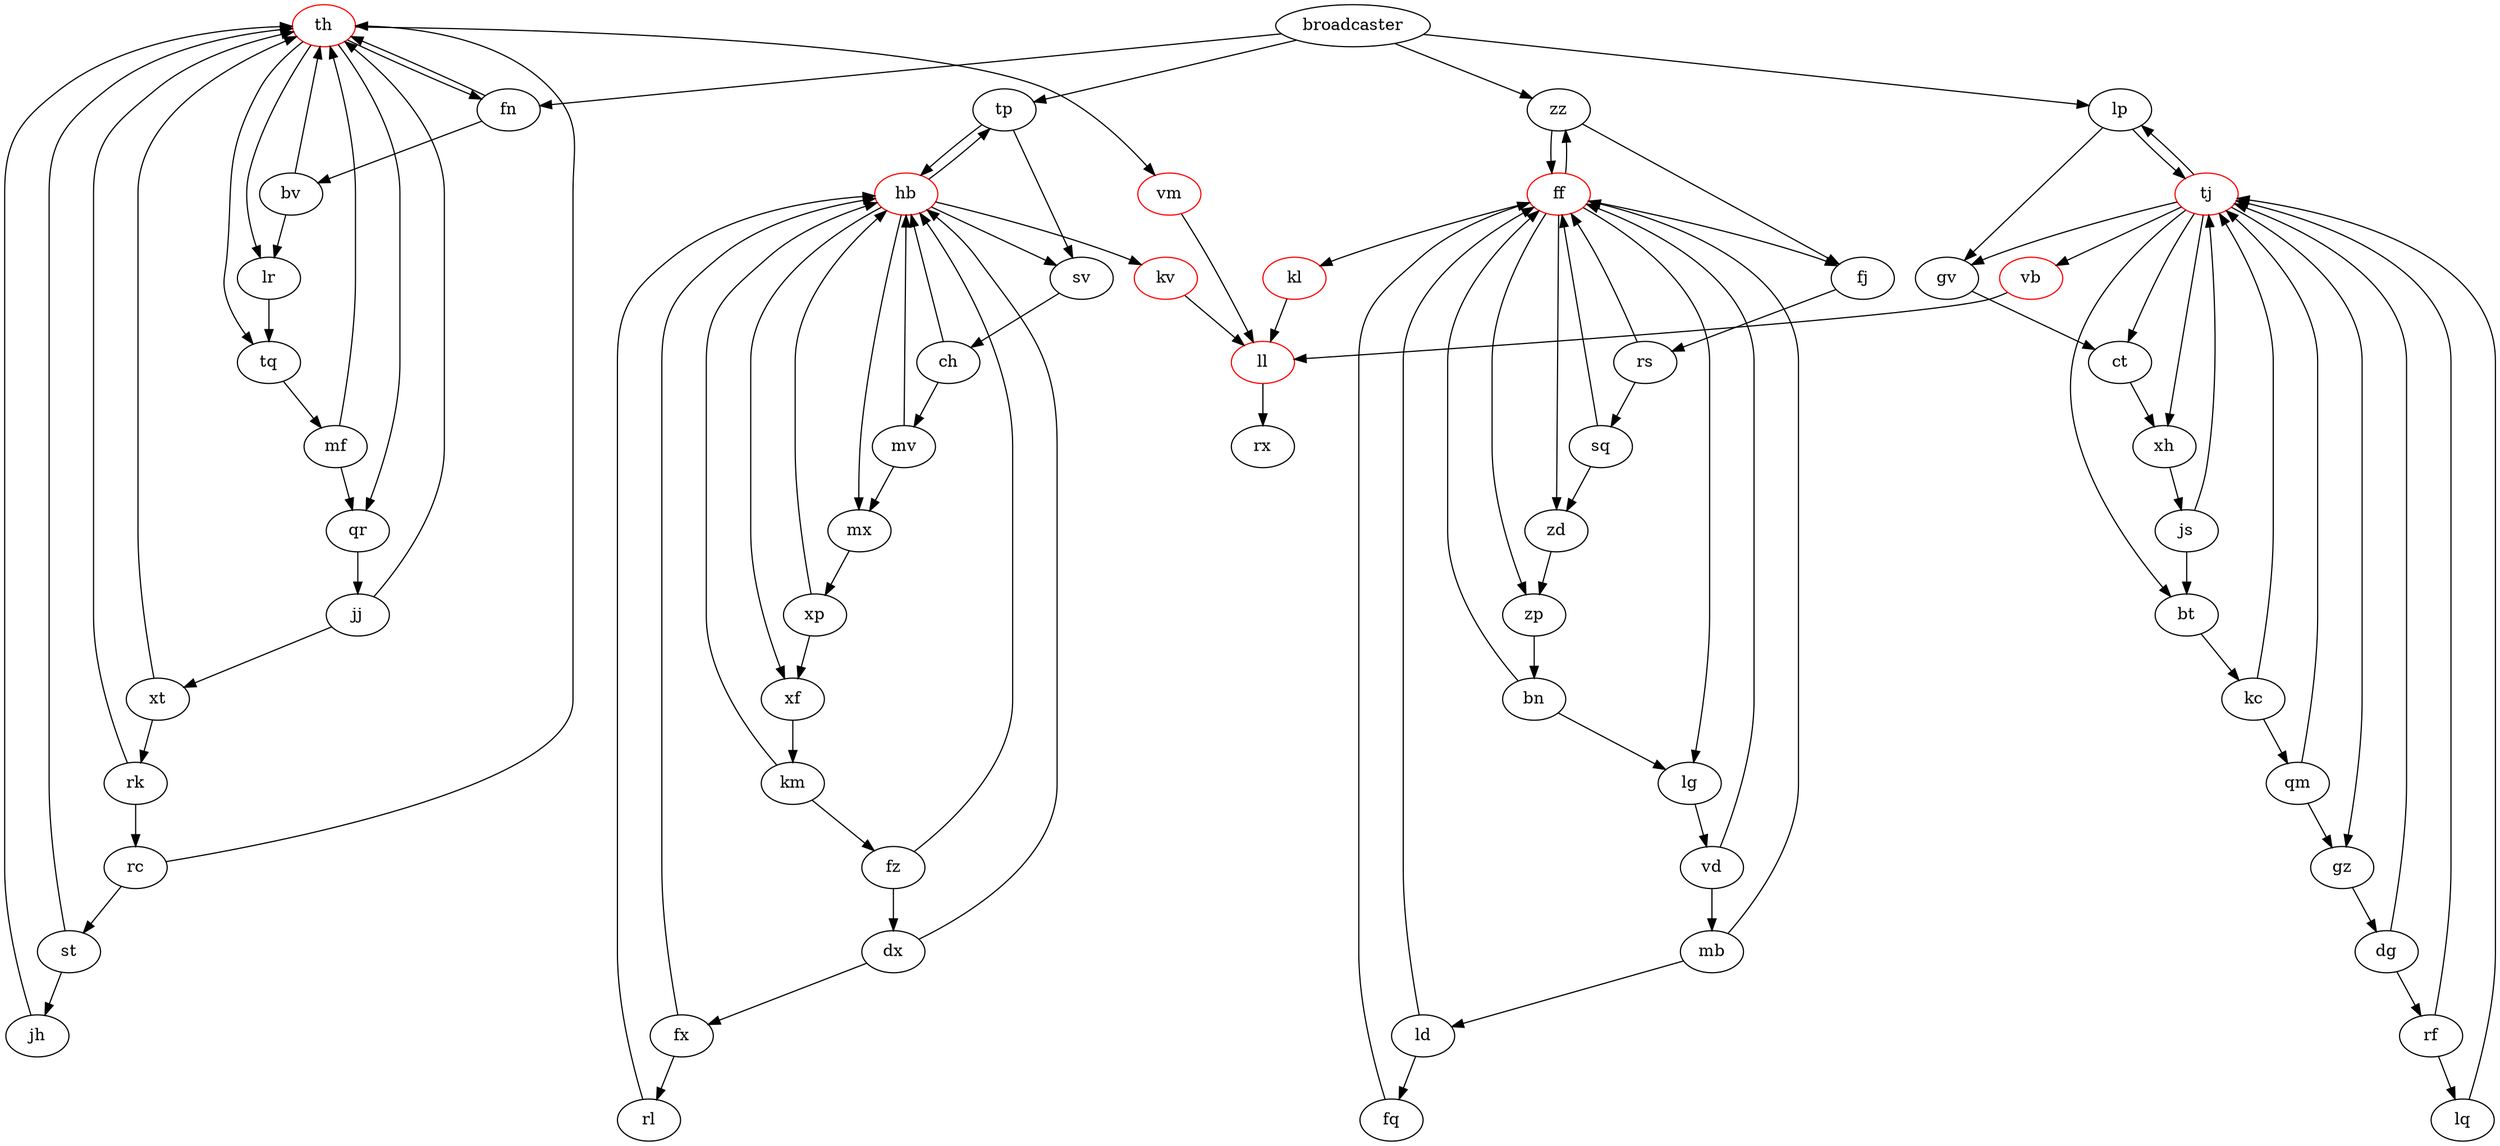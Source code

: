digraph D {
    kl [color = red]
    vm [color = red]
    tj [color = red]
    kv [color = red]
    ll [color = red]
    vb [color = red]
    th [color = red]
    ff [color = red]
    hb [color = red]

    broadcaster -> {lp fn tp zz};
    kl -> ll;
    vd -> {ff mb};
    dx -> {hb fx};
    jj -> {xt th};
    ld -> {fq ff};
    bn -> {ff lg};
    mv -> {hb mx};
    mx -> xp;
    qm -> {gz tj};
    zd -> zp;
    tq -> mf;
    vm -> ll;
    qr -> jj;
    bv -> {th lr};
    rf -> {lq tj};
    rk -> {rc th};
    tj -> {xh gv gz bt ct vb lp};
    dg -> {rf tj};
    xt -> {rk th};
    fq -> ff;
    gz -> dg;
    rl -> hb;
    rc -> {st th};
    km -> {fz hb};
    gv -> ct;
    lr -> tq;
    lg -> vd;
    jh -> th;
    rs -> {sq ff};
    bt -> kc;
    mf -> {th qr};
    xf -> km;
    tp -> {hb sv};
    ch -> {hb mv};
    xp -> {hb xf};
    xh -> js;
    fz -> {hb dx};
    zp -> bn;
    kv -> ll;
    ll -> rx;
    zz -> {fj ff};
    lp -> {gv tj};
    vb -> ll;
    th -> {tq lr vm fn qr};
    sq -> {zd ff};
    st -> {th jh};
    fx -> {rl hb};
    fj -> rs;
    lq -> tj;
    fn -> {th bv};
    ct -> xh;
    ff -> {kl zd lg zz fj zp};
    js -> {tj bt};
    mb -> {ld ff};
    hb -> {sv xf kv tp mx};
    kc -> {qm tj};
    sv -> ch;
}